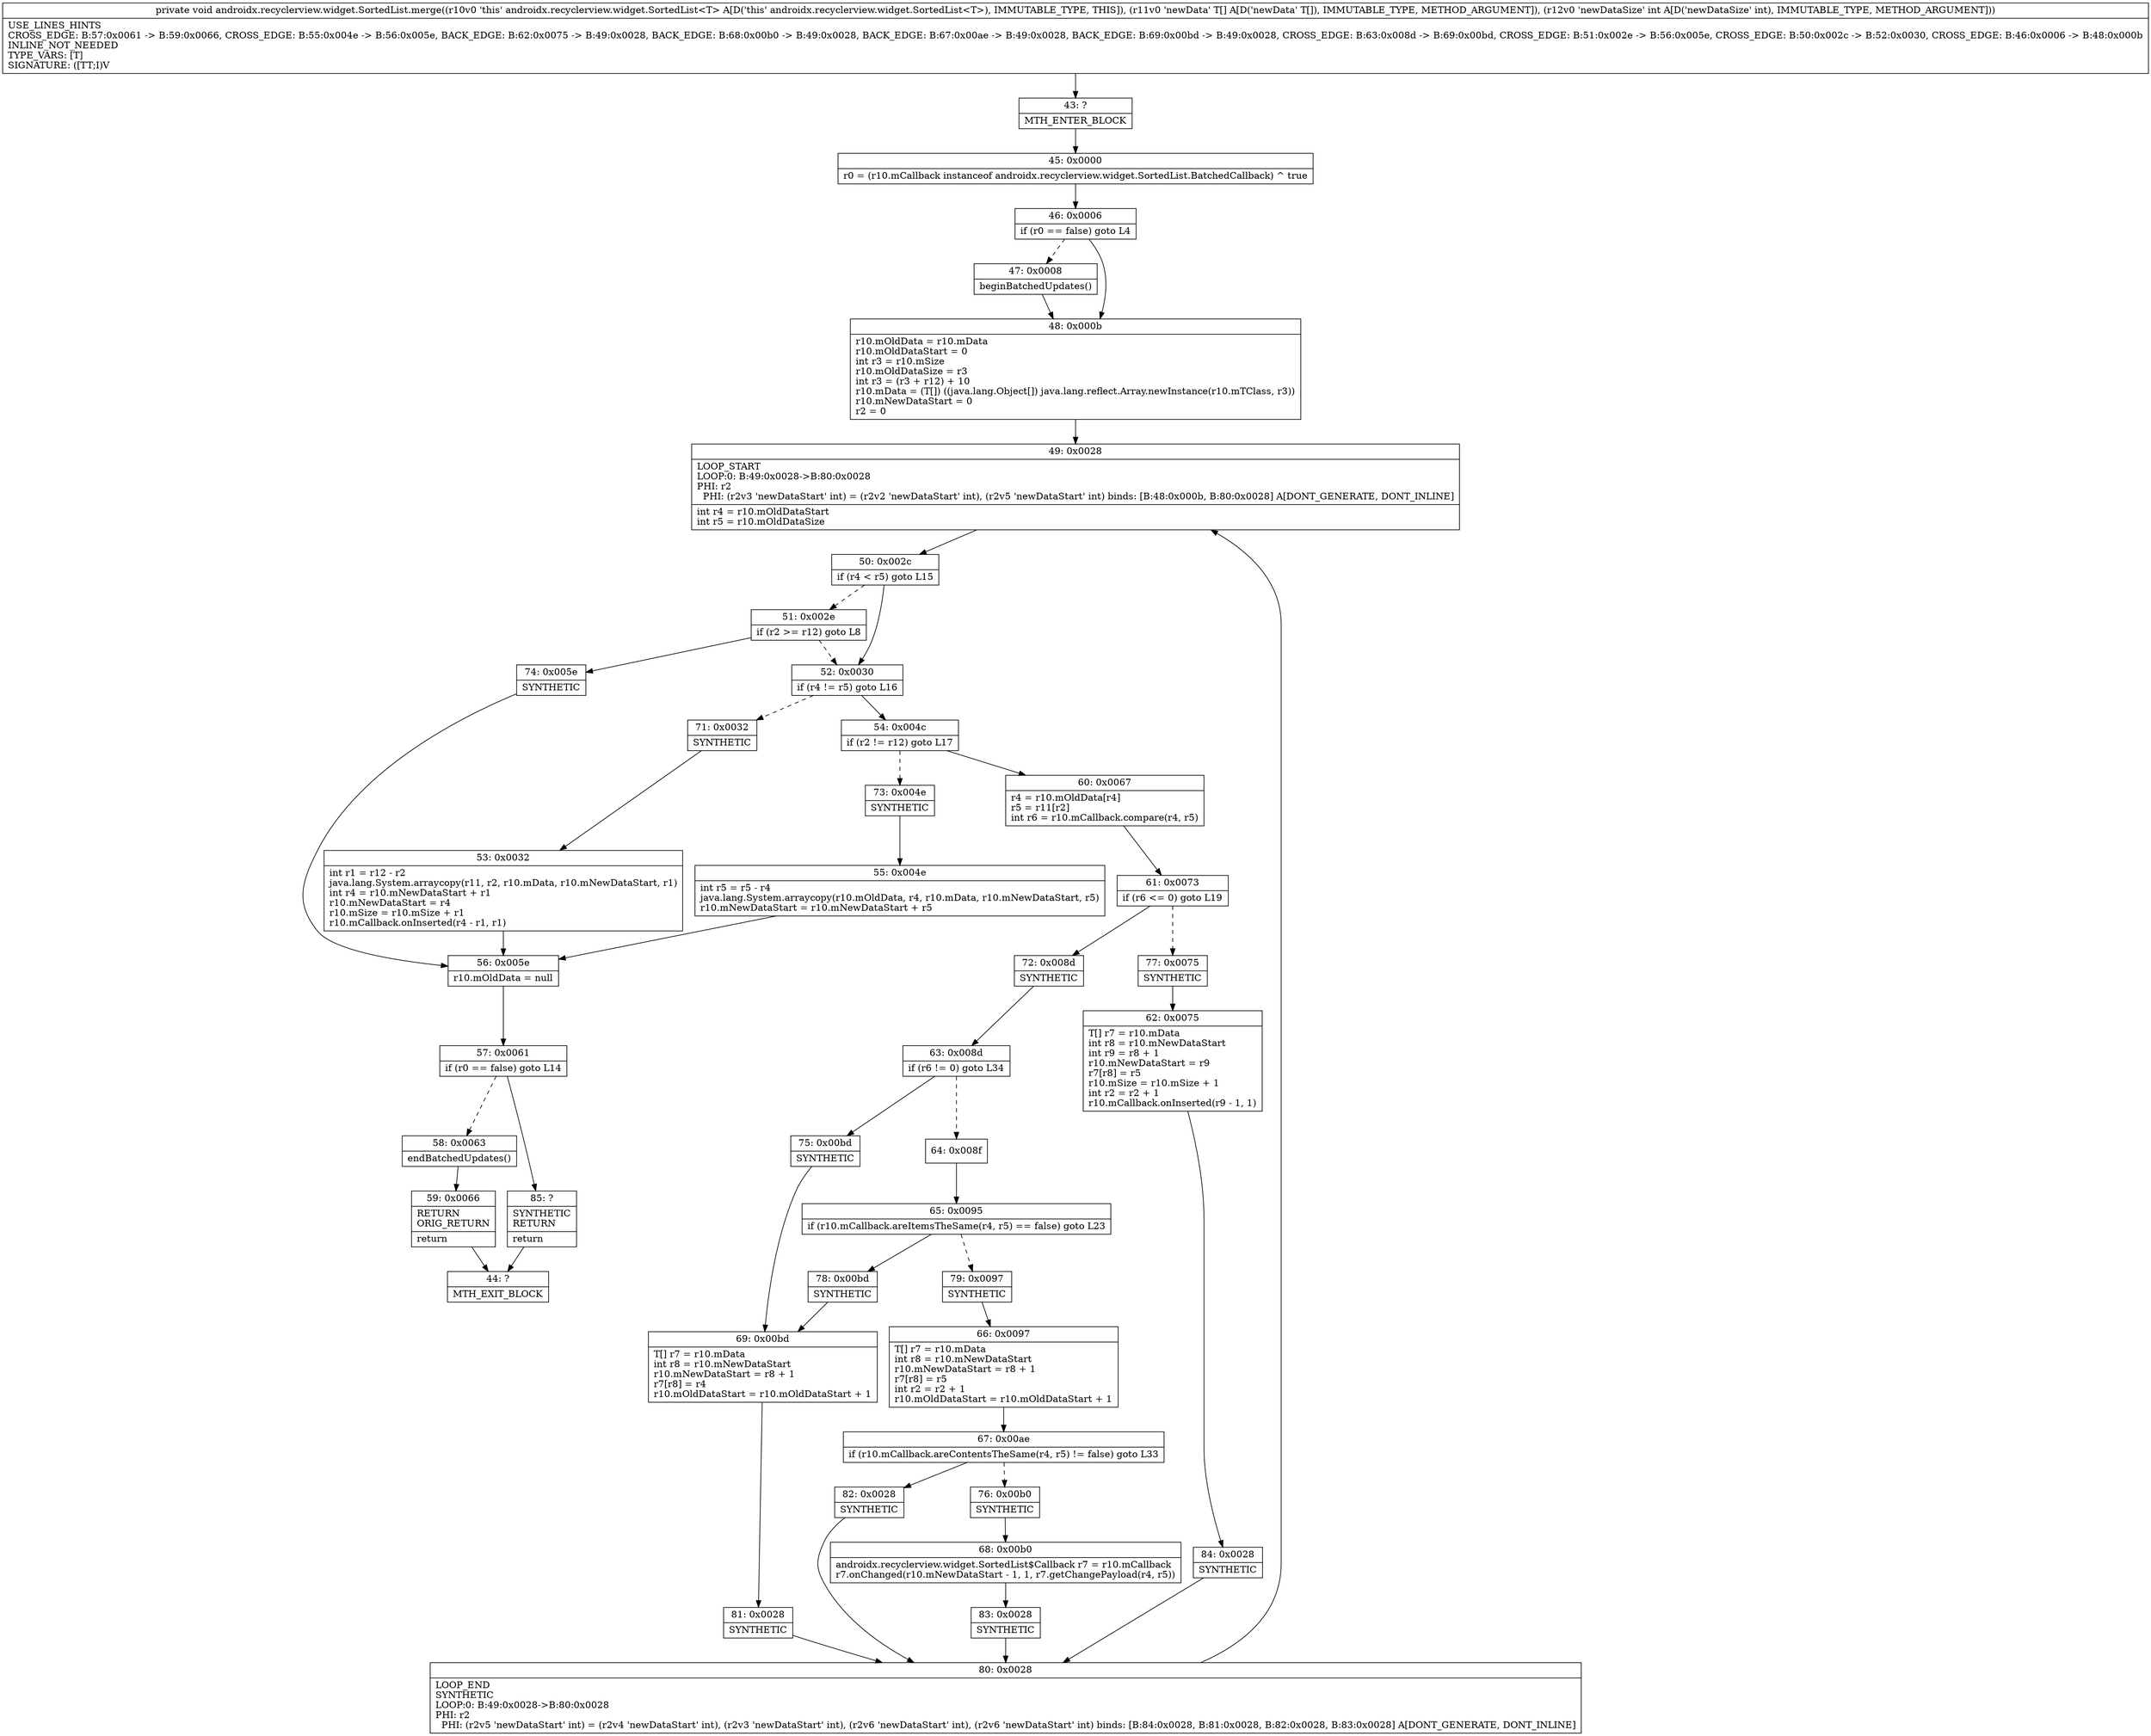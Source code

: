 digraph "CFG forandroidx.recyclerview.widget.SortedList.merge([Ljava\/lang\/Object;I)V" {
Node_43 [shape=record,label="{43\:\ ?|MTH_ENTER_BLOCK\l}"];
Node_45 [shape=record,label="{45\:\ 0x0000|r0 = (r10.mCallback instanceof androidx.recyclerview.widget.SortedList.BatchedCallback) ^ true\l}"];
Node_46 [shape=record,label="{46\:\ 0x0006|if (r0 == false) goto L4\l}"];
Node_47 [shape=record,label="{47\:\ 0x0008|beginBatchedUpdates()\l}"];
Node_48 [shape=record,label="{48\:\ 0x000b|r10.mOldData = r10.mData\lr10.mOldDataStart = 0\lint r3 = r10.mSize\lr10.mOldDataSize = r3\lint r3 = (r3 + r12) + 10\lr10.mData = (T[]) ((java.lang.Object[]) java.lang.reflect.Array.newInstance(r10.mTClass, r3))\lr10.mNewDataStart = 0\lr2 = 0\l}"];
Node_49 [shape=record,label="{49\:\ 0x0028|LOOP_START\lLOOP:0: B:49:0x0028\-\>B:80:0x0028\lPHI: r2 \l  PHI: (r2v3 'newDataStart' int) = (r2v2 'newDataStart' int), (r2v5 'newDataStart' int) binds: [B:48:0x000b, B:80:0x0028] A[DONT_GENERATE, DONT_INLINE]\l|int r4 = r10.mOldDataStart\lint r5 = r10.mOldDataSize\l}"];
Node_50 [shape=record,label="{50\:\ 0x002c|if (r4 \< r5) goto L15\l}"];
Node_51 [shape=record,label="{51\:\ 0x002e|if (r2 \>= r12) goto L8\l}"];
Node_74 [shape=record,label="{74\:\ 0x005e|SYNTHETIC\l}"];
Node_56 [shape=record,label="{56\:\ 0x005e|r10.mOldData = null\l}"];
Node_57 [shape=record,label="{57\:\ 0x0061|if (r0 == false) goto L14\l}"];
Node_58 [shape=record,label="{58\:\ 0x0063|endBatchedUpdates()\l}"];
Node_59 [shape=record,label="{59\:\ 0x0066|RETURN\lORIG_RETURN\l|return\l}"];
Node_44 [shape=record,label="{44\:\ ?|MTH_EXIT_BLOCK\l}"];
Node_85 [shape=record,label="{85\:\ ?|SYNTHETIC\lRETURN\l|return\l}"];
Node_52 [shape=record,label="{52\:\ 0x0030|if (r4 != r5) goto L16\l}"];
Node_54 [shape=record,label="{54\:\ 0x004c|if (r2 != r12) goto L17\l}"];
Node_60 [shape=record,label="{60\:\ 0x0067|r4 = r10.mOldData[r4]\lr5 = r11[r2]\lint r6 = r10.mCallback.compare(r4, r5)\l}"];
Node_61 [shape=record,label="{61\:\ 0x0073|if (r6 \<= 0) goto L19\l}"];
Node_72 [shape=record,label="{72\:\ 0x008d|SYNTHETIC\l}"];
Node_63 [shape=record,label="{63\:\ 0x008d|if (r6 != 0) goto L34\l}"];
Node_64 [shape=record,label="{64\:\ 0x008f}"];
Node_65 [shape=record,label="{65\:\ 0x0095|if (r10.mCallback.areItemsTheSame(r4, r5) == false) goto L23\l}"];
Node_78 [shape=record,label="{78\:\ 0x00bd|SYNTHETIC\l}"];
Node_69 [shape=record,label="{69\:\ 0x00bd|T[] r7 = r10.mData\lint r8 = r10.mNewDataStart\lr10.mNewDataStart = r8 + 1\lr7[r8] = r4\lr10.mOldDataStart = r10.mOldDataStart + 1\l}"];
Node_81 [shape=record,label="{81\:\ 0x0028|SYNTHETIC\l}"];
Node_80 [shape=record,label="{80\:\ 0x0028|LOOP_END\lSYNTHETIC\lLOOP:0: B:49:0x0028\-\>B:80:0x0028\lPHI: r2 \l  PHI: (r2v5 'newDataStart' int) = (r2v4 'newDataStart' int), (r2v3 'newDataStart' int), (r2v6 'newDataStart' int), (r2v6 'newDataStart' int) binds: [B:84:0x0028, B:81:0x0028, B:82:0x0028, B:83:0x0028] A[DONT_GENERATE, DONT_INLINE]\l}"];
Node_79 [shape=record,label="{79\:\ 0x0097|SYNTHETIC\l}"];
Node_66 [shape=record,label="{66\:\ 0x0097|T[] r7 = r10.mData\lint r8 = r10.mNewDataStart\lr10.mNewDataStart = r8 + 1\lr7[r8] = r5\lint r2 = r2 + 1\lr10.mOldDataStart = r10.mOldDataStart + 1\l}"];
Node_67 [shape=record,label="{67\:\ 0x00ae|if (r10.mCallback.areContentsTheSame(r4, r5) != false) goto L33\l}"];
Node_76 [shape=record,label="{76\:\ 0x00b0|SYNTHETIC\l}"];
Node_68 [shape=record,label="{68\:\ 0x00b0|androidx.recyclerview.widget.SortedList$Callback r7 = r10.mCallback\lr7.onChanged(r10.mNewDataStart \- 1, 1, r7.getChangePayload(r4, r5))\l}"];
Node_83 [shape=record,label="{83\:\ 0x0028|SYNTHETIC\l}"];
Node_82 [shape=record,label="{82\:\ 0x0028|SYNTHETIC\l}"];
Node_75 [shape=record,label="{75\:\ 0x00bd|SYNTHETIC\l}"];
Node_77 [shape=record,label="{77\:\ 0x0075|SYNTHETIC\l}"];
Node_62 [shape=record,label="{62\:\ 0x0075|T[] r7 = r10.mData\lint r8 = r10.mNewDataStart\lint r9 = r8 + 1\lr10.mNewDataStart = r9\lr7[r8] = r5\lr10.mSize = r10.mSize + 1\lint r2 = r2 + 1\lr10.mCallback.onInserted(r9 \- 1, 1)\l}"];
Node_84 [shape=record,label="{84\:\ 0x0028|SYNTHETIC\l}"];
Node_73 [shape=record,label="{73\:\ 0x004e|SYNTHETIC\l}"];
Node_55 [shape=record,label="{55\:\ 0x004e|int r5 = r5 \- r4\ljava.lang.System.arraycopy(r10.mOldData, r4, r10.mData, r10.mNewDataStart, r5)\lr10.mNewDataStart = r10.mNewDataStart + r5\l}"];
Node_71 [shape=record,label="{71\:\ 0x0032|SYNTHETIC\l}"];
Node_53 [shape=record,label="{53\:\ 0x0032|int r1 = r12 \- r2\ljava.lang.System.arraycopy(r11, r2, r10.mData, r10.mNewDataStart, r1)\lint r4 = r10.mNewDataStart + r1\lr10.mNewDataStart = r4\lr10.mSize = r10.mSize + r1\lr10.mCallback.onInserted(r4 \- r1, r1)\l}"];
MethodNode[shape=record,label="{private void androidx.recyclerview.widget.SortedList.merge((r10v0 'this' androidx.recyclerview.widget.SortedList\<T\> A[D('this' androidx.recyclerview.widget.SortedList\<T\>), IMMUTABLE_TYPE, THIS]), (r11v0 'newData' T[] A[D('newData' T[]), IMMUTABLE_TYPE, METHOD_ARGUMENT]), (r12v0 'newDataSize' int A[D('newDataSize' int), IMMUTABLE_TYPE, METHOD_ARGUMENT]))  | USE_LINES_HINTS\lCROSS_EDGE: B:57:0x0061 \-\> B:59:0x0066, CROSS_EDGE: B:55:0x004e \-\> B:56:0x005e, BACK_EDGE: B:62:0x0075 \-\> B:49:0x0028, BACK_EDGE: B:68:0x00b0 \-\> B:49:0x0028, BACK_EDGE: B:67:0x00ae \-\> B:49:0x0028, BACK_EDGE: B:69:0x00bd \-\> B:49:0x0028, CROSS_EDGE: B:63:0x008d \-\> B:69:0x00bd, CROSS_EDGE: B:51:0x002e \-\> B:56:0x005e, CROSS_EDGE: B:50:0x002c \-\> B:52:0x0030, CROSS_EDGE: B:46:0x0006 \-\> B:48:0x000b\lINLINE_NOT_NEEDED\lTYPE_VARS: [T]\lSIGNATURE: ([TT;I)V\l}"];
MethodNode -> Node_43;Node_43 -> Node_45;
Node_45 -> Node_46;
Node_46 -> Node_47[style=dashed];
Node_46 -> Node_48;
Node_47 -> Node_48;
Node_48 -> Node_49;
Node_49 -> Node_50;
Node_50 -> Node_51[style=dashed];
Node_50 -> Node_52;
Node_51 -> Node_52[style=dashed];
Node_51 -> Node_74;
Node_74 -> Node_56;
Node_56 -> Node_57;
Node_57 -> Node_58[style=dashed];
Node_57 -> Node_85;
Node_58 -> Node_59;
Node_59 -> Node_44;
Node_85 -> Node_44;
Node_52 -> Node_54;
Node_52 -> Node_71[style=dashed];
Node_54 -> Node_60;
Node_54 -> Node_73[style=dashed];
Node_60 -> Node_61;
Node_61 -> Node_72;
Node_61 -> Node_77[style=dashed];
Node_72 -> Node_63;
Node_63 -> Node_64[style=dashed];
Node_63 -> Node_75;
Node_64 -> Node_65;
Node_65 -> Node_78;
Node_65 -> Node_79[style=dashed];
Node_78 -> Node_69;
Node_69 -> Node_81;
Node_81 -> Node_80;
Node_80 -> Node_49;
Node_79 -> Node_66;
Node_66 -> Node_67;
Node_67 -> Node_76[style=dashed];
Node_67 -> Node_82;
Node_76 -> Node_68;
Node_68 -> Node_83;
Node_83 -> Node_80;
Node_82 -> Node_80;
Node_75 -> Node_69;
Node_77 -> Node_62;
Node_62 -> Node_84;
Node_84 -> Node_80;
Node_73 -> Node_55;
Node_55 -> Node_56;
Node_71 -> Node_53;
Node_53 -> Node_56;
}

